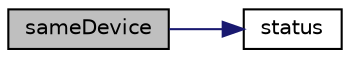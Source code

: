 digraph "sameDevice"
{
  bgcolor="transparent";
  edge [fontname="Helvetica",fontsize="10",labelfontname="Helvetica",labelfontsize="10"];
  node [fontname="Helvetica",fontsize="10",shape=record];
  rankdir="LR";
  Node1 [label="sameDevice",height=0.2,width=0.4,color="black", fillcolor="grey75", style="filled", fontcolor="black"];
  Node1 -> Node2 [color="midnightblue",fontsize="10",style="solid",fontname="Helvetica"];
  Node2 [label="status",height=0.2,width=0.4,color="black",URL="$a00781.html#a04ac7a2a82b76957b9aad4dbcae562c1",tooltip="Raw status. "];
}

